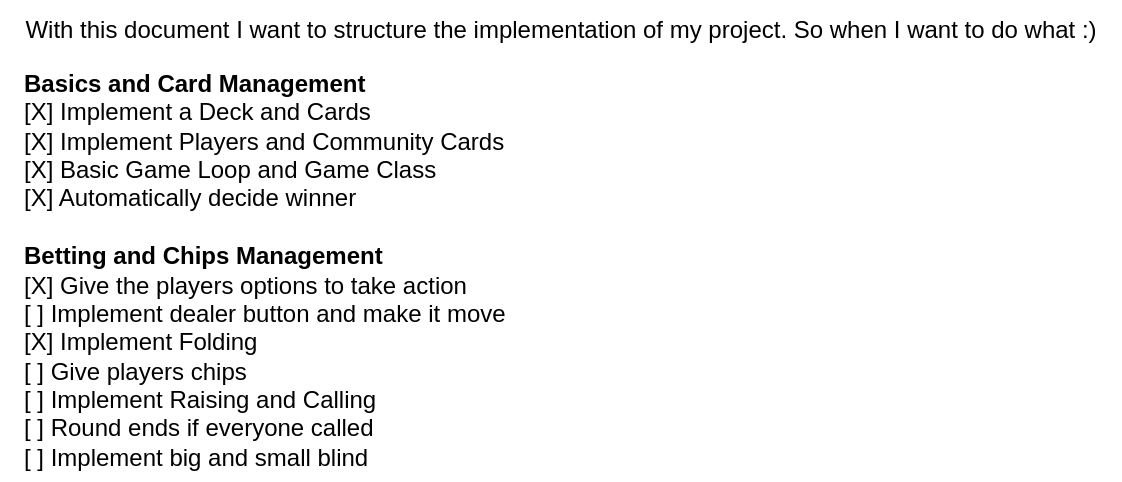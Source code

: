 <mxfile>
    <diagram id="DZj6RHV89Rnd6PY-ZiVc" name="Page-1">
        <mxGraphModel dx="813" dy="346" grid="1" gridSize="10" guides="1" tooltips="1" connect="1" arrows="1" fold="1" page="1" pageScale="1" pageWidth="850" pageHeight="1100" math="0" shadow="0">
            <root>
                <mxCell id="0"/>
                <mxCell id="1" parent="0"/>
                <mxCell id="2" value="With this document I want to structure the implementation of my project. So when I want to do what :)" style="text;html=1;align=center;verticalAlign=middle;resizable=0;points=[];autosize=1;strokeColor=none;fillColor=none;" parent="1" vertex="1">
                    <mxGeometry x="40" y="40" width="560" height="30" as="geometry"/>
                </mxCell>
                <mxCell id="4" value="&lt;b&gt;Basics and Card Management&lt;/b&gt;&lt;br&gt;[X] Implement a Deck and Cards&lt;br&gt;[X] Implement Players and Community Cards&lt;br&gt;[X] Basic Game Loop and Game Class&lt;br&gt;[X] Automatically decide winner&lt;br&gt;&lt;b&gt;&lt;br&gt;Betting and Chips Management&lt;br&gt;&lt;/b&gt;[X] Give the players options to take action&lt;br&gt;[ ] Implement dealer button and make it move&lt;br&gt;[X] Implement Folding&lt;br&gt;[ ] Give players chips&lt;br&gt;[ ] Implement Raising and Calling&lt;br&gt;[ ] Round ends if everyone called&lt;br&gt;[ ] Implement big and small blind" style="text;html=1;align=left;verticalAlign=middle;resizable=0;points=[];autosize=1;strokeColor=none;fillColor=none;" parent="1" vertex="1">
                    <mxGeometry x="50" y="70" width="260" height="210" as="geometry"/>
                </mxCell>
            </root>
        </mxGraphModel>
    </diagram>
</mxfile>